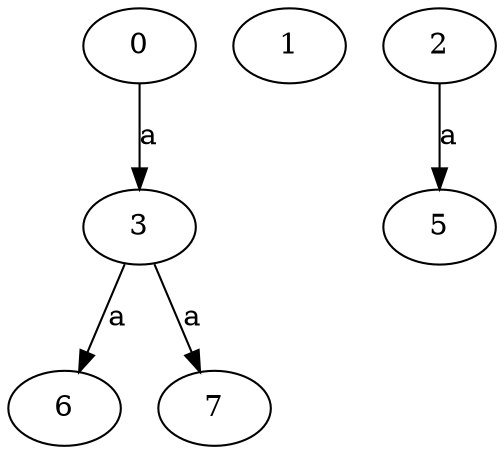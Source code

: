 strict digraph  {
0;
3;
1;
2;
5;
6;
7;
0 -> 3  [label=a];
3 -> 6  [label=a];
3 -> 7  [label=a];
2 -> 5  [label=a];
}
